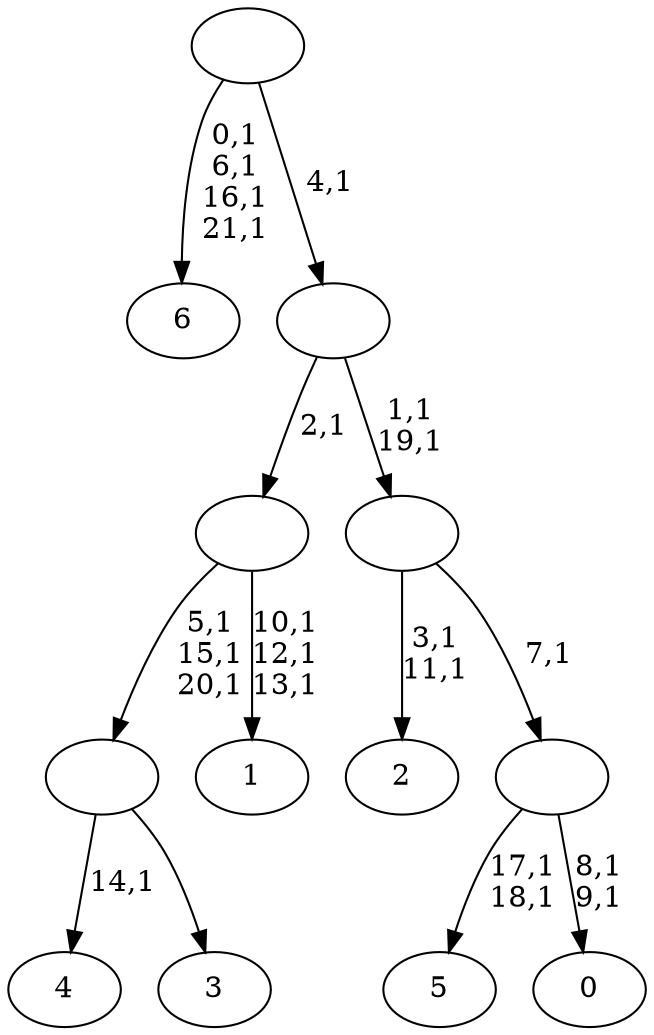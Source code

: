 digraph T {
	29 [label="6"]
	24 [label="5"]
	21 [label="4"]
	19 [label="3"]
	18 [label=""]
	15 [label="2"]
	12 [label="1"]
	8 [label=""]
	7 [label="0"]
	4 [label=""]
	3 [label=""]
	1 [label=""]
	0 [label=""]
	18 -> 21 [label="14,1"]
	18 -> 19 [label=""]
	8 -> 12 [label="10,1\n12,1\n13,1"]
	8 -> 18 [label="5,1\n15,1\n20,1"]
	4 -> 7 [label="8,1\n9,1"]
	4 -> 24 [label="17,1\n18,1"]
	3 -> 15 [label="3,1\n11,1"]
	3 -> 4 [label="7,1"]
	1 -> 3 [label="1,1\n19,1"]
	1 -> 8 [label="2,1"]
	0 -> 29 [label="0,1\n6,1\n16,1\n21,1"]
	0 -> 1 [label="4,1"]
}
